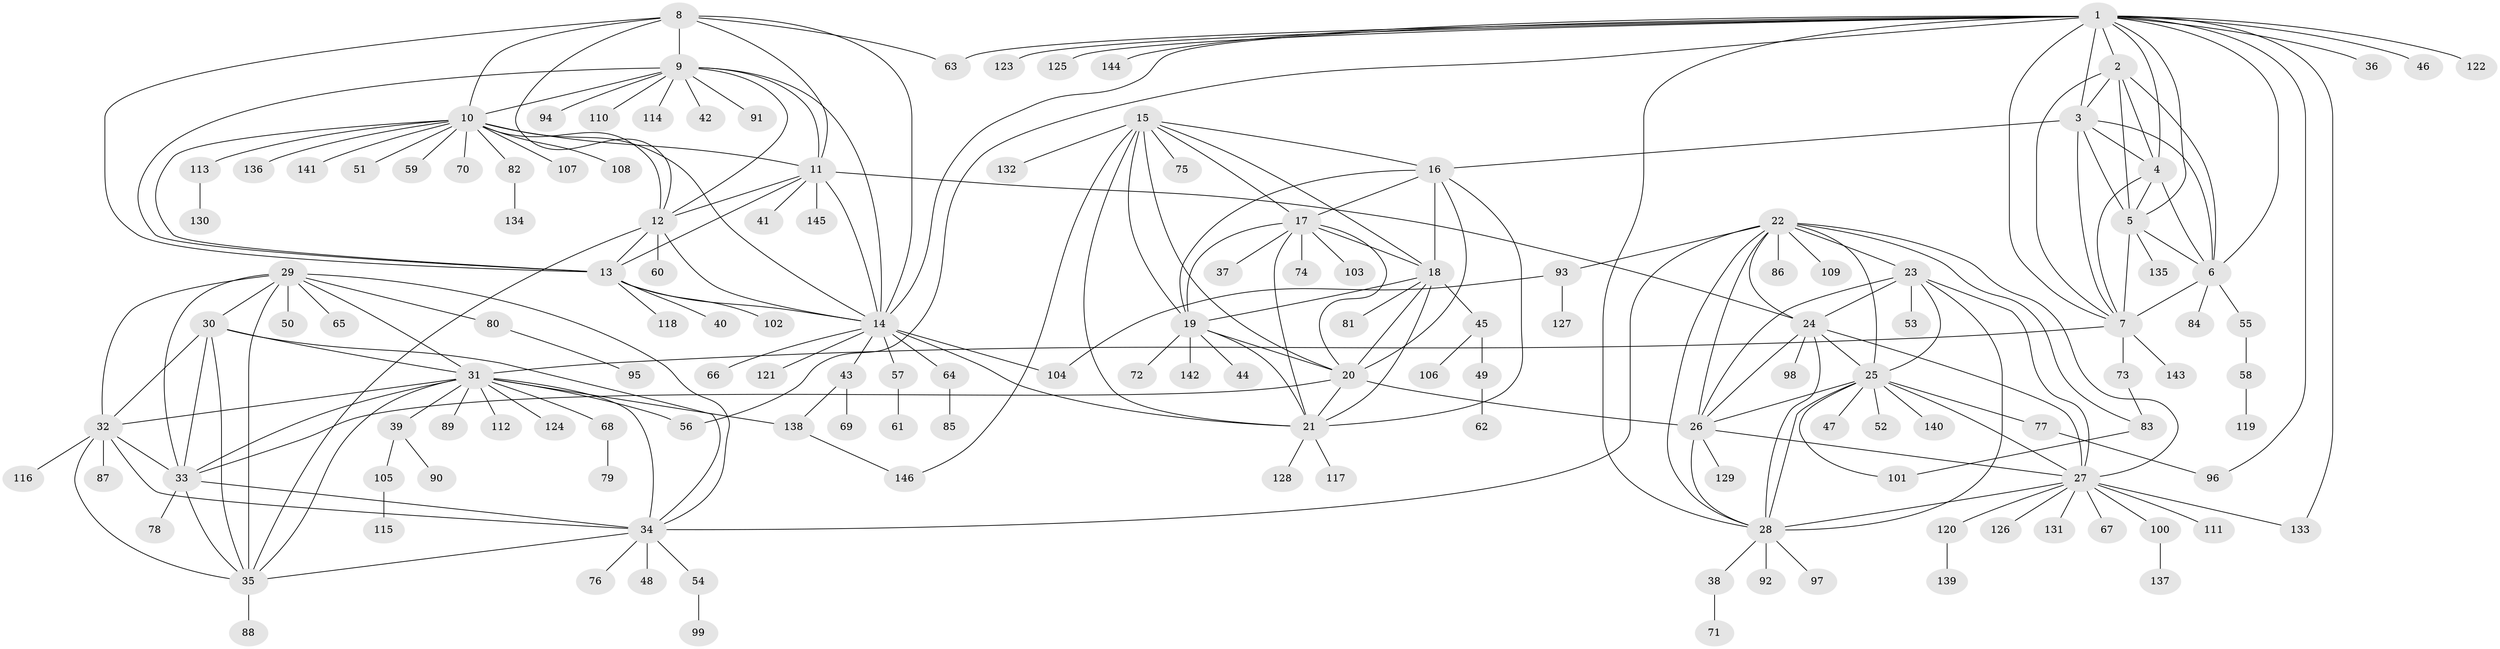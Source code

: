 // coarse degree distribution, {7: 0.11666666666666667, 6: 0.06666666666666667, 9: 0.08333333333333333, 8: 0.05, 12: 0.016666666666666666, 10: 0.05, 2: 0.16666666666666666, 3: 0.03333333333333333, 1: 0.4, 4: 0.016666666666666666}
// Generated by graph-tools (version 1.1) at 2025/52/03/04/25 22:52:13]
// undirected, 146 vertices, 235 edges
graph export_dot {
  node [color=gray90,style=filled];
  1;
  2;
  3;
  4;
  5;
  6;
  7;
  8;
  9;
  10;
  11;
  12;
  13;
  14;
  15;
  16;
  17;
  18;
  19;
  20;
  21;
  22;
  23;
  24;
  25;
  26;
  27;
  28;
  29;
  30;
  31;
  32;
  33;
  34;
  35;
  36;
  37;
  38;
  39;
  40;
  41;
  42;
  43;
  44;
  45;
  46;
  47;
  48;
  49;
  50;
  51;
  52;
  53;
  54;
  55;
  56;
  57;
  58;
  59;
  60;
  61;
  62;
  63;
  64;
  65;
  66;
  67;
  68;
  69;
  70;
  71;
  72;
  73;
  74;
  75;
  76;
  77;
  78;
  79;
  80;
  81;
  82;
  83;
  84;
  85;
  86;
  87;
  88;
  89;
  90;
  91;
  92;
  93;
  94;
  95;
  96;
  97;
  98;
  99;
  100;
  101;
  102;
  103;
  104;
  105;
  106;
  107;
  108;
  109;
  110;
  111;
  112;
  113;
  114;
  115;
  116;
  117;
  118;
  119;
  120;
  121;
  122;
  123;
  124;
  125;
  126;
  127;
  128;
  129;
  130;
  131;
  132;
  133;
  134;
  135;
  136;
  137;
  138;
  139;
  140;
  141;
  142;
  143;
  144;
  145;
  146;
  1 -- 2;
  1 -- 3;
  1 -- 4;
  1 -- 5;
  1 -- 6;
  1 -- 7;
  1 -- 14;
  1 -- 28;
  1 -- 36;
  1 -- 46;
  1 -- 56;
  1 -- 63;
  1 -- 96;
  1 -- 122;
  1 -- 123;
  1 -- 125;
  1 -- 133;
  1 -- 144;
  2 -- 3;
  2 -- 4;
  2 -- 5;
  2 -- 6;
  2 -- 7;
  3 -- 4;
  3 -- 5;
  3 -- 6;
  3 -- 7;
  3 -- 16;
  4 -- 5;
  4 -- 6;
  4 -- 7;
  5 -- 6;
  5 -- 7;
  5 -- 135;
  6 -- 7;
  6 -- 55;
  6 -- 84;
  7 -- 31;
  7 -- 73;
  7 -- 143;
  8 -- 9;
  8 -- 10;
  8 -- 11;
  8 -- 12;
  8 -- 13;
  8 -- 14;
  8 -- 63;
  9 -- 10;
  9 -- 11;
  9 -- 12;
  9 -- 13;
  9 -- 14;
  9 -- 42;
  9 -- 91;
  9 -- 94;
  9 -- 110;
  9 -- 114;
  10 -- 11;
  10 -- 12;
  10 -- 13;
  10 -- 14;
  10 -- 51;
  10 -- 59;
  10 -- 70;
  10 -- 82;
  10 -- 107;
  10 -- 108;
  10 -- 113;
  10 -- 136;
  10 -- 141;
  11 -- 12;
  11 -- 13;
  11 -- 14;
  11 -- 24;
  11 -- 41;
  11 -- 145;
  12 -- 13;
  12 -- 14;
  12 -- 35;
  12 -- 60;
  13 -- 14;
  13 -- 40;
  13 -- 102;
  13 -- 118;
  14 -- 21;
  14 -- 43;
  14 -- 57;
  14 -- 64;
  14 -- 66;
  14 -- 104;
  14 -- 121;
  15 -- 16;
  15 -- 17;
  15 -- 18;
  15 -- 19;
  15 -- 20;
  15 -- 21;
  15 -- 75;
  15 -- 132;
  15 -- 146;
  16 -- 17;
  16 -- 18;
  16 -- 19;
  16 -- 20;
  16 -- 21;
  17 -- 18;
  17 -- 19;
  17 -- 20;
  17 -- 21;
  17 -- 37;
  17 -- 74;
  17 -- 103;
  18 -- 19;
  18 -- 20;
  18 -- 21;
  18 -- 45;
  18 -- 81;
  19 -- 20;
  19 -- 21;
  19 -- 44;
  19 -- 72;
  19 -- 142;
  20 -- 21;
  20 -- 26;
  20 -- 33;
  21 -- 117;
  21 -- 128;
  22 -- 23;
  22 -- 24;
  22 -- 25;
  22 -- 26;
  22 -- 27;
  22 -- 28;
  22 -- 34;
  22 -- 83;
  22 -- 86;
  22 -- 93;
  22 -- 109;
  23 -- 24;
  23 -- 25;
  23 -- 26;
  23 -- 27;
  23 -- 28;
  23 -- 53;
  24 -- 25;
  24 -- 26;
  24 -- 27;
  24 -- 28;
  24 -- 98;
  25 -- 26;
  25 -- 27;
  25 -- 28;
  25 -- 47;
  25 -- 52;
  25 -- 77;
  25 -- 101;
  25 -- 140;
  26 -- 27;
  26 -- 28;
  26 -- 129;
  27 -- 28;
  27 -- 67;
  27 -- 100;
  27 -- 111;
  27 -- 120;
  27 -- 126;
  27 -- 131;
  27 -- 133;
  28 -- 38;
  28 -- 92;
  28 -- 97;
  29 -- 30;
  29 -- 31;
  29 -- 32;
  29 -- 33;
  29 -- 34;
  29 -- 35;
  29 -- 50;
  29 -- 65;
  29 -- 80;
  30 -- 31;
  30 -- 32;
  30 -- 33;
  30 -- 34;
  30 -- 35;
  31 -- 32;
  31 -- 33;
  31 -- 34;
  31 -- 35;
  31 -- 39;
  31 -- 56;
  31 -- 68;
  31 -- 89;
  31 -- 112;
  31 -- 124;
  31 -- 138;
  32 -- 33;
  32 -- 34;
  32 -- 35;
  32 -- 87;
  32 -- 116;
  33 -- 34;
  33 -- 35;
  33 -- 78;
  34 -- 35;
  34 -- 48;
  34 -- 54;
  34 -- 76;
  35 -- 88;
  38 -- 71;
  39 -- 90;
  39 -- 105;
  43 -- 69;
  43 -- 138;
  45 -- 49;
  45 -- 106;
  49 -- 62;
  54 -- 99;
  55 -- 58;
  57 -- 61;
  58 -- 119;
  64 -- 85;
  68 -- 79;
  73 -- 83;
  77 -- 96;
  80 -- 95;
  82 -- 134;
  83 -- 101;
  93 -- 104;
  93 -- 127;
  100 -- 137;
  105 -- 115;
  113 -- 130;
  120 -- 139;
  138 -- 146;
}
